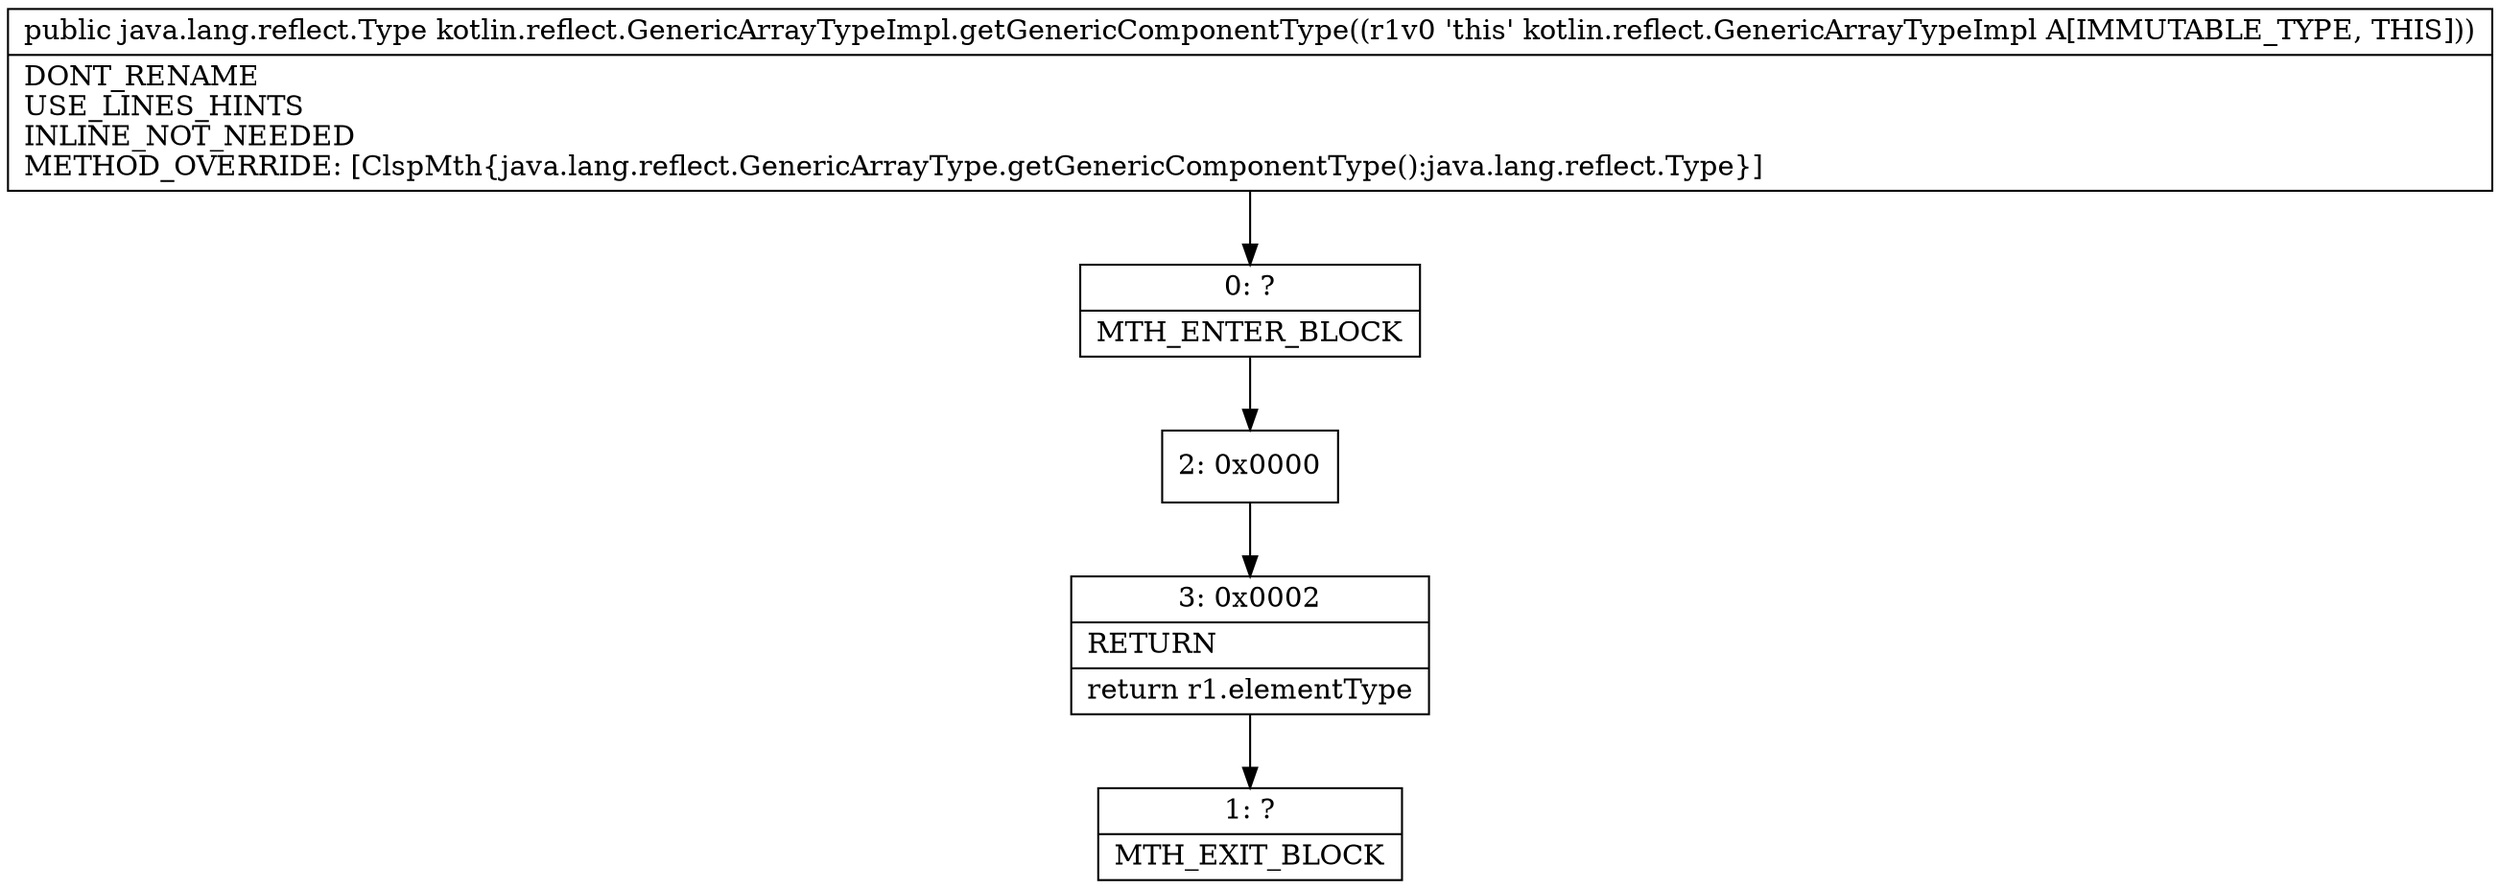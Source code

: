 digraph "CFG forkotlin.reflect.GenericArrayTypeImpl.getGenericComponentType()Ljava\/lang\/reflect\/Type;" {
Node_0 [shape=record,label="{0\:\ ?|MTH_ENTER_BLOCK\l}"];
Node_2 [shape=record,label="{2\:\ 0x0000}"];
Node_3 [shape=record,label="{3\:\ 0x0002|RETURN\l|return r1.elementType\l}"];
Node_1 [shape=record,label="{1\:\ ?|MTH_EXIT_BLOCK\l}"];
MethodNode[shape=record,label="{public java.lang.reflect.Type kotlin.reflect.GenericArrayTypeImpl.getGenericComponentType((r1v0 'this' kotlin.reflect.GenericArrayTypeImpl A[IMMUTABLE_TYPE, THIS]))  | DONT_RENAME\lUSE_LINES_HINTS\lINLINE_NOT_NEEDED\lMETHOD_OVERRIDE: [ClspMth\{java.lang.reflect.GenericArrayType.getGenericComponentType():java.lang.reflect.Type\}]\l}"];
MethodNode -> Node_0;Node_0 -> Node_2;
Node_2 -> Node_3;
Node_3 -> Node_1;
}

